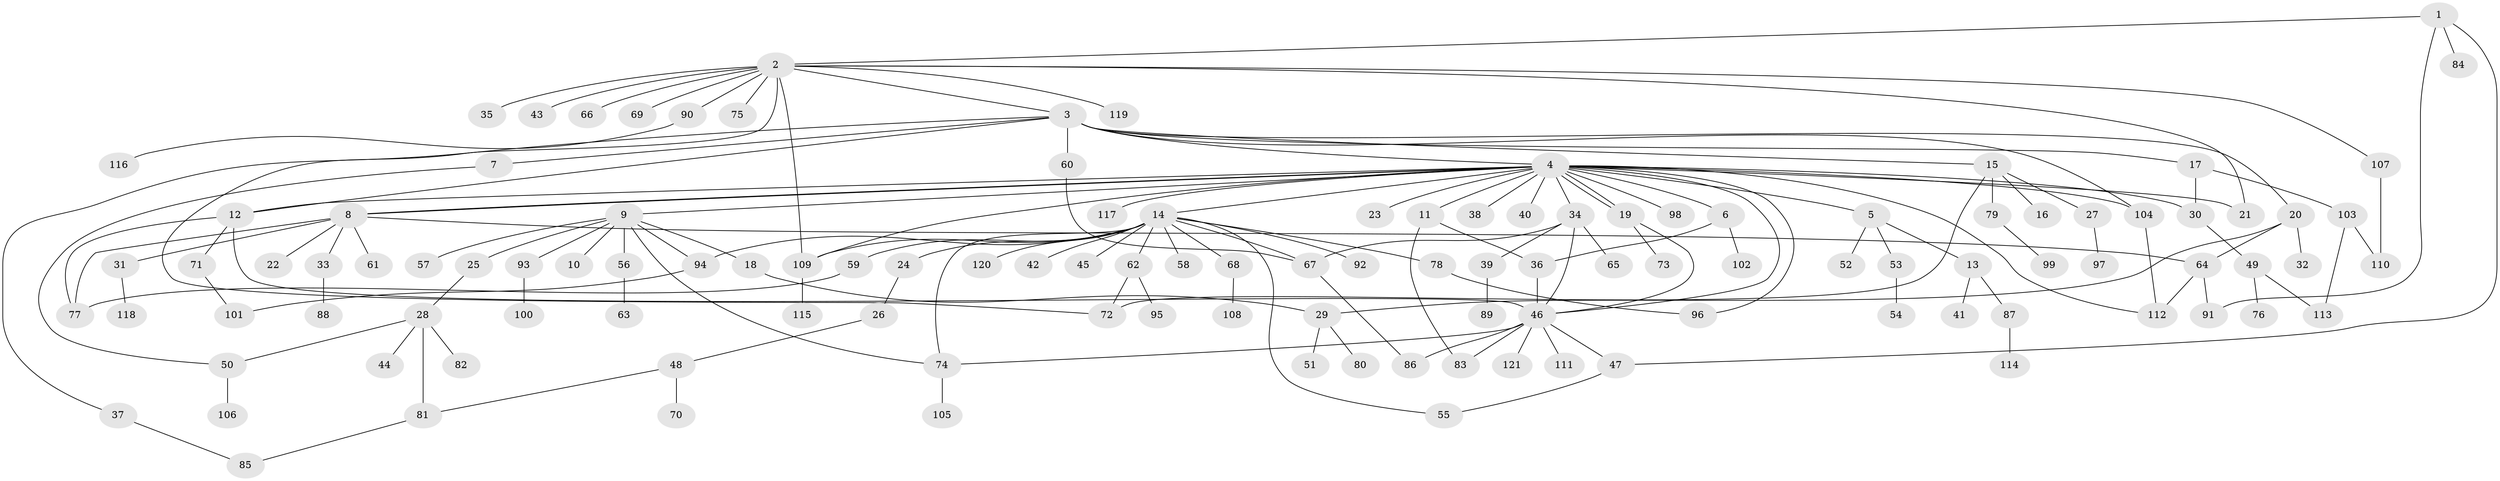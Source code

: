 // Generated by graph-tools (version 1.1) at 2025/26/03/09/25 03:26:08]
// undirected, 121 vertices, 158 edges
graph export_dot {
graph [start="1"]
  node [color=gray90,style=filled];
  1;
  2;
  3;
  4;
  5;
  6;
  7;
  8;
  9;
  10;
  11;
  12;
  13;
  14;
  15;
  16;
  17;
  18;
  19;
  20;
  21;
  22;
  23;
  24;
  25;
  26;
  27;
  28;
  29;
  30;
  31;
  32;
  33;
  34;
  35;
  36;
  37;
  38;
  39;
  40;
  41;
  42;
  43;
  44;
  45;
  46;
  47;
  48;
  49;
  50;
  51;
  52;
  53;
  54;
  55;
  56;
  57;
  58;
  59;
  60;
  61;
  62;
  63;
  64;
  65;
  66;
  67;
  68;
  69;
  70;
  71;
  72;
  73;
  74;
  75;
  76;
  77;
  78;
  79;
  80;
  81;
  82;
  83;
  84;
  85;
  86;
  87;
  88;
  89;
  90;
  91;
  92;
  93;
  94;
  95;
  96;
  97;
  98;
  99;
  100;
  101;
  102;
  103;
  104;
  105;
  106;
  107;
  108;
  109;
  110;
  111;
  112;
  113;
  114;
  115;
  116;
  117;
  118;
  119;
  120;
  121;
  1 -- 2;
  1 -- 47;
  1 -- 84;
  1 -- 91;
  2 -- 3;
  2 -- 21;
  2 -- 35;
  2 -- 43;
  2 -- 66;
  2 -- 69;
  2 -- 72;
  2 -- 75;
  2 -- 90;
  2 -- 107;
  2 -- 109;
  2 -- 119;
  3 -- 4;
  3 -- 7;
  3 -- 12;
  3 -- 15;
  3 -- 17;
  3 -- 20;
  3 -- 37;
  3 -- 60;
  3 -- 104;
  4 -- 5;
  4 -- 6;
  4 -- 8;
  4 -- 8;
  4 -- 9;
  4 -- 11;
  4 -- 12;
  4 -- 14;
  4 -- 19;
  4 -- 19;
  4 -- 21;
  4 -- 23;
  4 -- 30;
  4 -- 34;
  4 -- 38;
  4 -- 40;
  4 -- 46;
  4 -- 96;
  4 -- 98;
  4 -- 104;
  4 -- 109;
  4 -- 112;
  4 -- 117;
  5 -- 13;
  5 -- 52;
  5 -- 53;
  6 -- 36;
  6 -- 102;
  7 -- 50;
  8 -- 22;
  8 -- 31;
  8 -- 33;
  8 -- 61;
  8 -- 64;
  8 -- 77;
  9 -- 10;
  9 -- 18;
  9 -- 25;
  9 -- 56;
  9 -- 57;
  9 -- 74;
  9 -- 93;
  9 -- 94;
  11 -- 36;
  11 -- 83;
  12 -- 46;
  12 -- 71;
  12 -- 77;
  13 -- 41;
  13 -- 87;
  14 -- 24;
  14 -- 42;
  14 -- 45;
  14 -- 55;
  14 -- 58;
  14 -- 59;
  14 -- 62;
  14 -- 67;
  14 -- 68;
  14 -- 74;
  14 -- 78;
  14 -- 92;
  14 -- 94;
  14 -- 109;
  14 -- 120;
  15 -- 16;
  15 -- 27;
  15 -- 72;
  15 -- 79;
  17 -- 30;
  17 -- 103;
  18 -- 29;
  19 -- 46;
  19 -- 73;
  20 -- 29;
  20 -- 32;
  20 -- 64;
  24 -- 26;
  25 -- 28;
  26 -- 48;
  27 -- 97;
  28 -- 44;
  28 -- 50;
  28 -- 81;
  28 -- 82;
  29 -- 51;
  29 -- 80;
  30 -- 49;
  31 -- 118;
  33 -- 88;
  34 -- 39;
  34 -- 46;
  34 -- 65;
  34 -- 67;
  36 -- 46;
  37 -- 85;
  39 -- 89;
  46 -- 47;
  46 -- 74;
  46 -- 83;
  46 -- 86;
  46 -- 111;
  46 -- 121;
  47 -- 55;
  48 -- 70;
  48 -- 81;
  49 -- 76;
  49 -- 113;
  50 -- 106;
  53 -- 54;
  56 -- 63;
  59 -- 77;
  60 -- 67;
  62 -- 72;
  62 -- 95;
  64 -- 91;
  64 -- 112;
  67 -- 86;
  68 -- 108;
  71 -- 101;
  74 -- 105;
  78 -- 96;
  79 -- 99;
  81 -- 85;
  87 -- 114;
  90 -- 116;
  93 -- 100;
  94 -- 101;
  103 -- 110;
  103 -- 113;
  104 -- 112;
  107 -- 110;
  109 -- 115;
}
